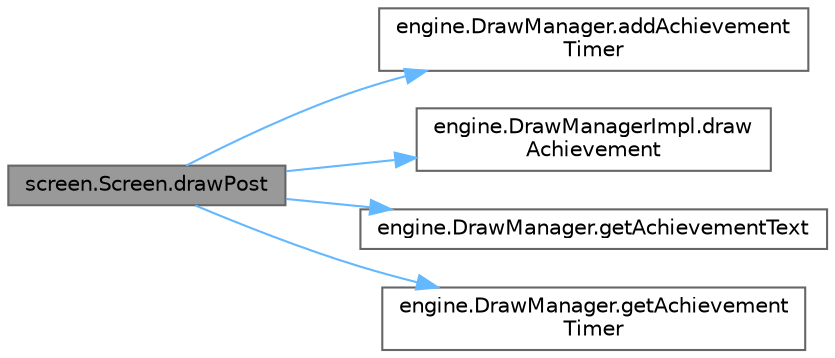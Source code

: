 digraph "screen.Screen.drawPost"
{
 // LATEX_PDF_SIZE
  bgcolor="transparent";
  edge [fontname=Helvetica,fontsize=10,labelfontname=Helvetica,labelfontsize=10];
  node [fontname=Helvetica,fontsize=10,shape=box,height=0.2,width=0.4];
  rankdir="LR";
  Node1 [id="Node000001",label="screen.Screen.drawPost",height=0.2,width=0.4,color="gray40", fillcolor="grey60", style="filled", fontcolor="black",tooltip="Update the elements on screen after update all child screen."];
  Node1 -> Node2 [id="edge1_Node000001_Node000002",color="steelblue1",style="solid",tooltip=" "];
  Node2 [id="Node000002",label="engine.DrawManager.addAchievement\lTimer",height=0.2,width=0.4,color="grey40", fillcolor="white", style="filled",URL="$classengine_1_1_draw_manager.html#aa88ef7623ab692fa1a718b9fc7768532",tooltip=" "];
  Node1 -> Node3 [id="edge2_Node000001_Node000003",color="steelblue1",style="solid",tooltip=" "];
  Node3 [id="Node000003",label="engine.DrawManagerImpl.draw\lAchievement",height=0.2,width=0.4,color="grey40", fillcolor="white", style="filled",URL="$classengine_1_1_draw_manager_impl.html#a60444273ad0114b894d9e3499d5db54a",tooltip="Show accomplished achievement."];
  Node1 -> Node4 [id="edge3_Node000001_Node000004",color="steelblue1",style="solid",tooltip=" "];
  Node4 [id="Node000004",label="engine.DrawManager.getAchievementText",height=0.2,width=0.4,color="grey40", fillcolor="white", style="filled",URL="$classengine_1_1_draw_manager.html#afc7d84208bf78b250cdbc20dbcb1644d",tooltip=" "];
  Node1 -> Node5 [id="edge4_Node000001_Node000005",color="steelblue1",style="solid",tooltip=" "];
  Node5 [id="Node000005",label="engine.DrawManager.getAchievement\lTimer",height=0.2,width=0.4,color="grey40", fillcolor="white", style="filled",URL="$classengine_1_1_draw_manager.html#ac7e5258ab1dfb19a67cd4baa2fce743a",tooltip="For achievement."];
}
